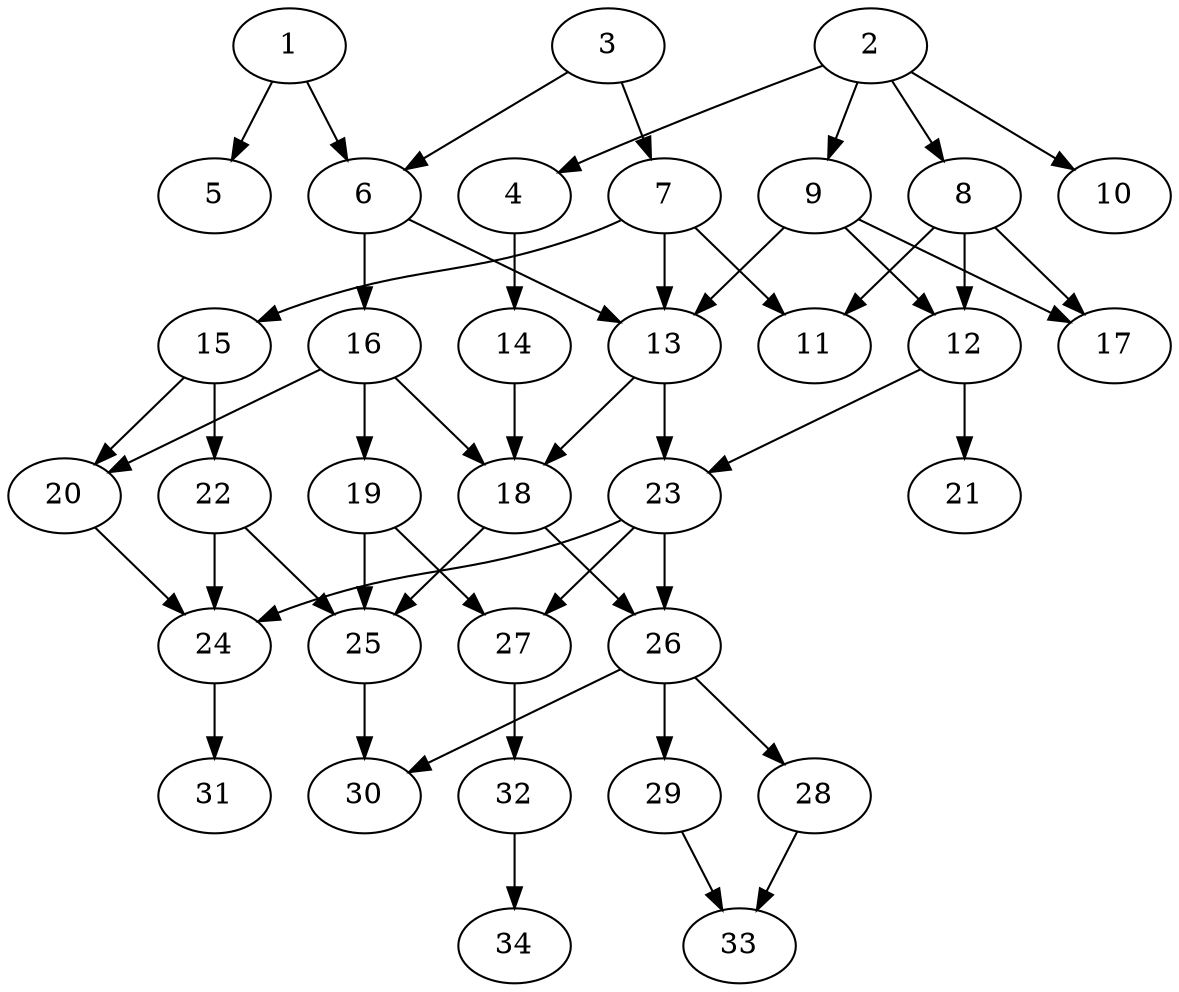 // DAG (tier=2-normal, mode=compute, n=34, ccr=0.389, fat=0.520, density=0.406, regular=0.569, jump=0.104, mindata=524288, maxdata=8388608)
// DAG automatically generated by daggen at Sun Aug 24 16:33:33 2025
// /home/ermia/Project/Environments/daggen/bin/daggen --dot --ccr 0.389 --fat 0.520 --regular 0.569 --density 0.406 --jump 0.104 --mindata 524288 --maxdata 8388608 -n 34 
digraph G {
  1 [size="140680696044648923136", alpha="0.17", expect_size="70340348022324461568"]
  1 -> 5 [size ="216394553622528"]
  1 -> 6 [size ="216394553622528"]
  2 [size="31189718810362904576", alpha="0.08", expect_size="15594859405181452288"]
  2 -> 4 [size ="79267949969408"]
  2 -> 8 [size ="79267949969408"]
  2 -> 9 [size ="79267949969408"]
  2 -> 10 [size ="79267949969408"]
  3 [size="15400487649397530", alpha="0.10", expect_size="7700243824698765"]
  3 -> 6 [size ="357259708203008"]
  3 -> 7 [size ="357259708203008"]
  4 [size="566890812753915776", alpha="0.14", expect_size="283445406376957888"]
  4 -> 14 [size ="528714844602368"]
  5 [size="979814180804087", alpha="0.08", expect_size="489907090402043"]
  6 [size="339093748295011136", alpha="0.14", expect_size="169546874147505568"]
  6 -> 13 [size ="140188269412352"]
  6 -> 16 [size ="140188269412352"]
  7 [size="1243666220415987456", alpha="0.10", expect_size="621833110207993728"]
  7 -> 11 [size ="466714307330048"]
  7 -> 13 [size ="466714307330048"]
  7 -> 15 [size ="466714307330048"]
  8 [size="205647678030816", alpha="0.12", expect_size="102823839015408"]
  8 -> 11 [size ="3788161155072"]
  8 -> 12 [size ="3788161155072"]
  8 -> 17 [size ="3788161155072"]
  9 [size="950508592611174", alpha="0.10", expect_size="475254296305587"]
  9 -> 12 [size ="25077248688128"]
  9 -> 13 [size ="25077248688128"]
  9 -> 17 [size ="25077248688128"]
  10 [size="1090297815811228", alpha="0.00", expect_size="545148907905614"]
  11 [size="5244152767574511", alpha="0.18", expect_size="2622076383787255"]
  12 [size="177137084075676704", alpha="0.11", expect_size="88568542037838352"]
  12 -> 21 [size ="73051362295808"]
  12 -> 23 [size ="73051362295808"]
  13 [size="813393630094190", alpha="0.11", expect_size="406696815047095"]
  13 -> 18 [size ="13829928910848"]
  13 -> 23 [size ="13829928910848"]
  14 [size="171624667393779904", alpha="0.13", expect_size="85812333696889952"]
  14 -> 18 [size ="326946407841792"]
  15 [size="1058125576106630272", alpha="0.20", expect_size="529062788053315136"]
  15 -> 20 [size ="523665573675008"]
  15 -> 22 [size ="523665573675008"]
  16 [size="7697543532910050", alpha="0.13", expect_size="3848771766455025"]
  16 -> 18 [size ="142391587635200"]
  16 -> 19 [size ="142391587635200"]
  16 -> 20 [size ="142391587635200"]
  17 [size="43180850082191912", alpha="0.12", expect_size="21590425041095956"]
  18 [size="763178969174620", alpha="0.06", expect_size="381589484587310"]
  18 -> 25 [size ="95381694185472"]
  18 -> 26 [size ="95381694185472"]
  19 [size="647843337469952000", alpha="0.07", expect_size="323921668734976000"]
  19 -> 25 [size ="5989675827200"]
  19 -> 27 [size ="5989675827200"]
  20 [size="28855389310956764", alpha="0.02", expect_size="14427694655478382"]
  20 -> 24 [size ="537005138116608"]
  21 [size="240378244176493412352", alpha="0.09", expect_size="120189122088246706176"]
  22 [size="1306957741133038848", alpha="0.18", expect_size="653478870566519424"]
  22 -> 24 [size ="490280792883200"]
  22 -> 25 [size ="490280792883200"]
  23 [size="108447259999791480832", alpha="0.00", expect_size="54223629999895740416"]
  23 -> 24 [size ="181929185902592"]
  23 -> 26 [size ="181929185902592"]
  23 -> 27 [size ="181929185902592"]
  24 [size="19375879551958524", alpha="0.09", expect_size="9687939775979262"]
  24 -> 31 [size ="13829928910848"]
  25 [size="103630141299697385472", alpha="0.18", expect_size="51815070649848692736"]
  25 -> 30 [size ="176501085437952"]
  26 [size="14651181564412128", alpha="0.16", expect_size="7325590782206064"]
  26 -> 28 [size ="337078772563968"]
  26 -> 29 [size ="337078772563968"]
  26 -> 30 [size ="337078772563968"]
  27 [size="260636947807498928128", alpha="0.14", expect_size="130318473903749464064"]
  27 -> 32 [size ="326422916759552"]
  28 [size="27332266229017732", alpha="0.20", expect_size="13666133114508866"]
  28 -> 33 [size ="51426998878208"]
  29 [size="755576277407920512", alpha="0.17", expect_size="377788138703960256"]
  29 -> 33 [size ="505923290267648"]
  30 [size="3198429528348812", alpha="0.18", expect_size="1599214764174406"]
  31 [size="374164450804678787072", alpha="0.19", expect_size="187082225402339393536"]
  32 [size="2724852390749536256", alpha="0.13", expect_size="1362426195374768128"]
  32 -> 34 [size ="15606971629568"]
  33 [size="84886662194071504", alpha="0.01", expect_size="42443331097035752"]
  34 [size="21977327533638196", alpha="0.17", expect_size="10988663766819098"]
}